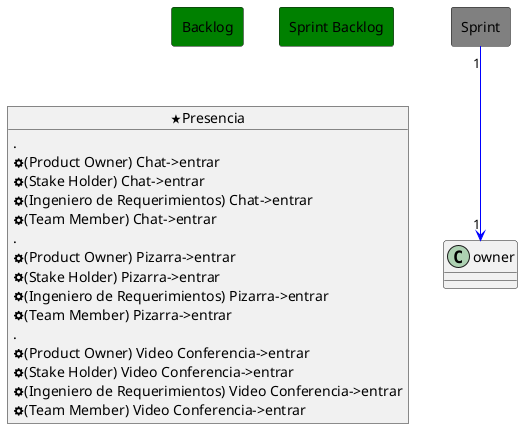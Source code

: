 @startuml spring_activities
allowmixing

rectangle "Sprint" as product #Gray

rectangle "Backlog" as product_backlog #Green
rectangle "Sprint Backlog" as sprint_backlog #Green


product "1" -d[#Blue]-> "1" owner

object "<&star>Presencia" as Presencia {
    .
    <&cog>(Product Owner) Chat->entrar
    <&cog>(Stake Holder) Chat->entrar
    <&cog>(Ingeniero de Requerimientos) Chat->entrar
    <&cog>(Team Member) Chat->entrar
    .
    <&cog>(Product Owner) Pizarra->entrar
    <&cog>(Stake Holder) Pizarra->entrar
    <&cog>(Ingeniero de Requerimientos) Pizarra->entrar
    <&cog>(Team Member) Pizarra->entrar    
    .
    <&cog>(Product Owner) Video Conferencia->entrar
    <&cog>(Stake Holder) Video Conferencia->entrar
    <&cog>(Ingeniero de Requerimientos) Video Conferencia->entrar
    <&cog>(Team Member) Video Conferencia->entrar    

}
@enduml


@startuml sping_protocol

state "Priorización de Blacklog" as a4
a4: Available Operations:
a4: ==================================================
a4: (Product Owner) Video->hablar
a4: (Product Owner) Backlog->escribir
a4: (Ingeniero de Requeriminetos) Video->hablar
a4: (Ingeniero de Requeriminetos) Backlog->escribir
a4: (Team Member) Video->hablar
a4: (Team Member) Backlog->escribir
a4:
a4: Transition Operations :
a4: ==================================================
a4: (Product Owner) Backlog->finalizar
a4: (Team Member) Backlog->finalizar
a4: (Ingeniero de Requerimientos) Backlog->finalizar



@enduml